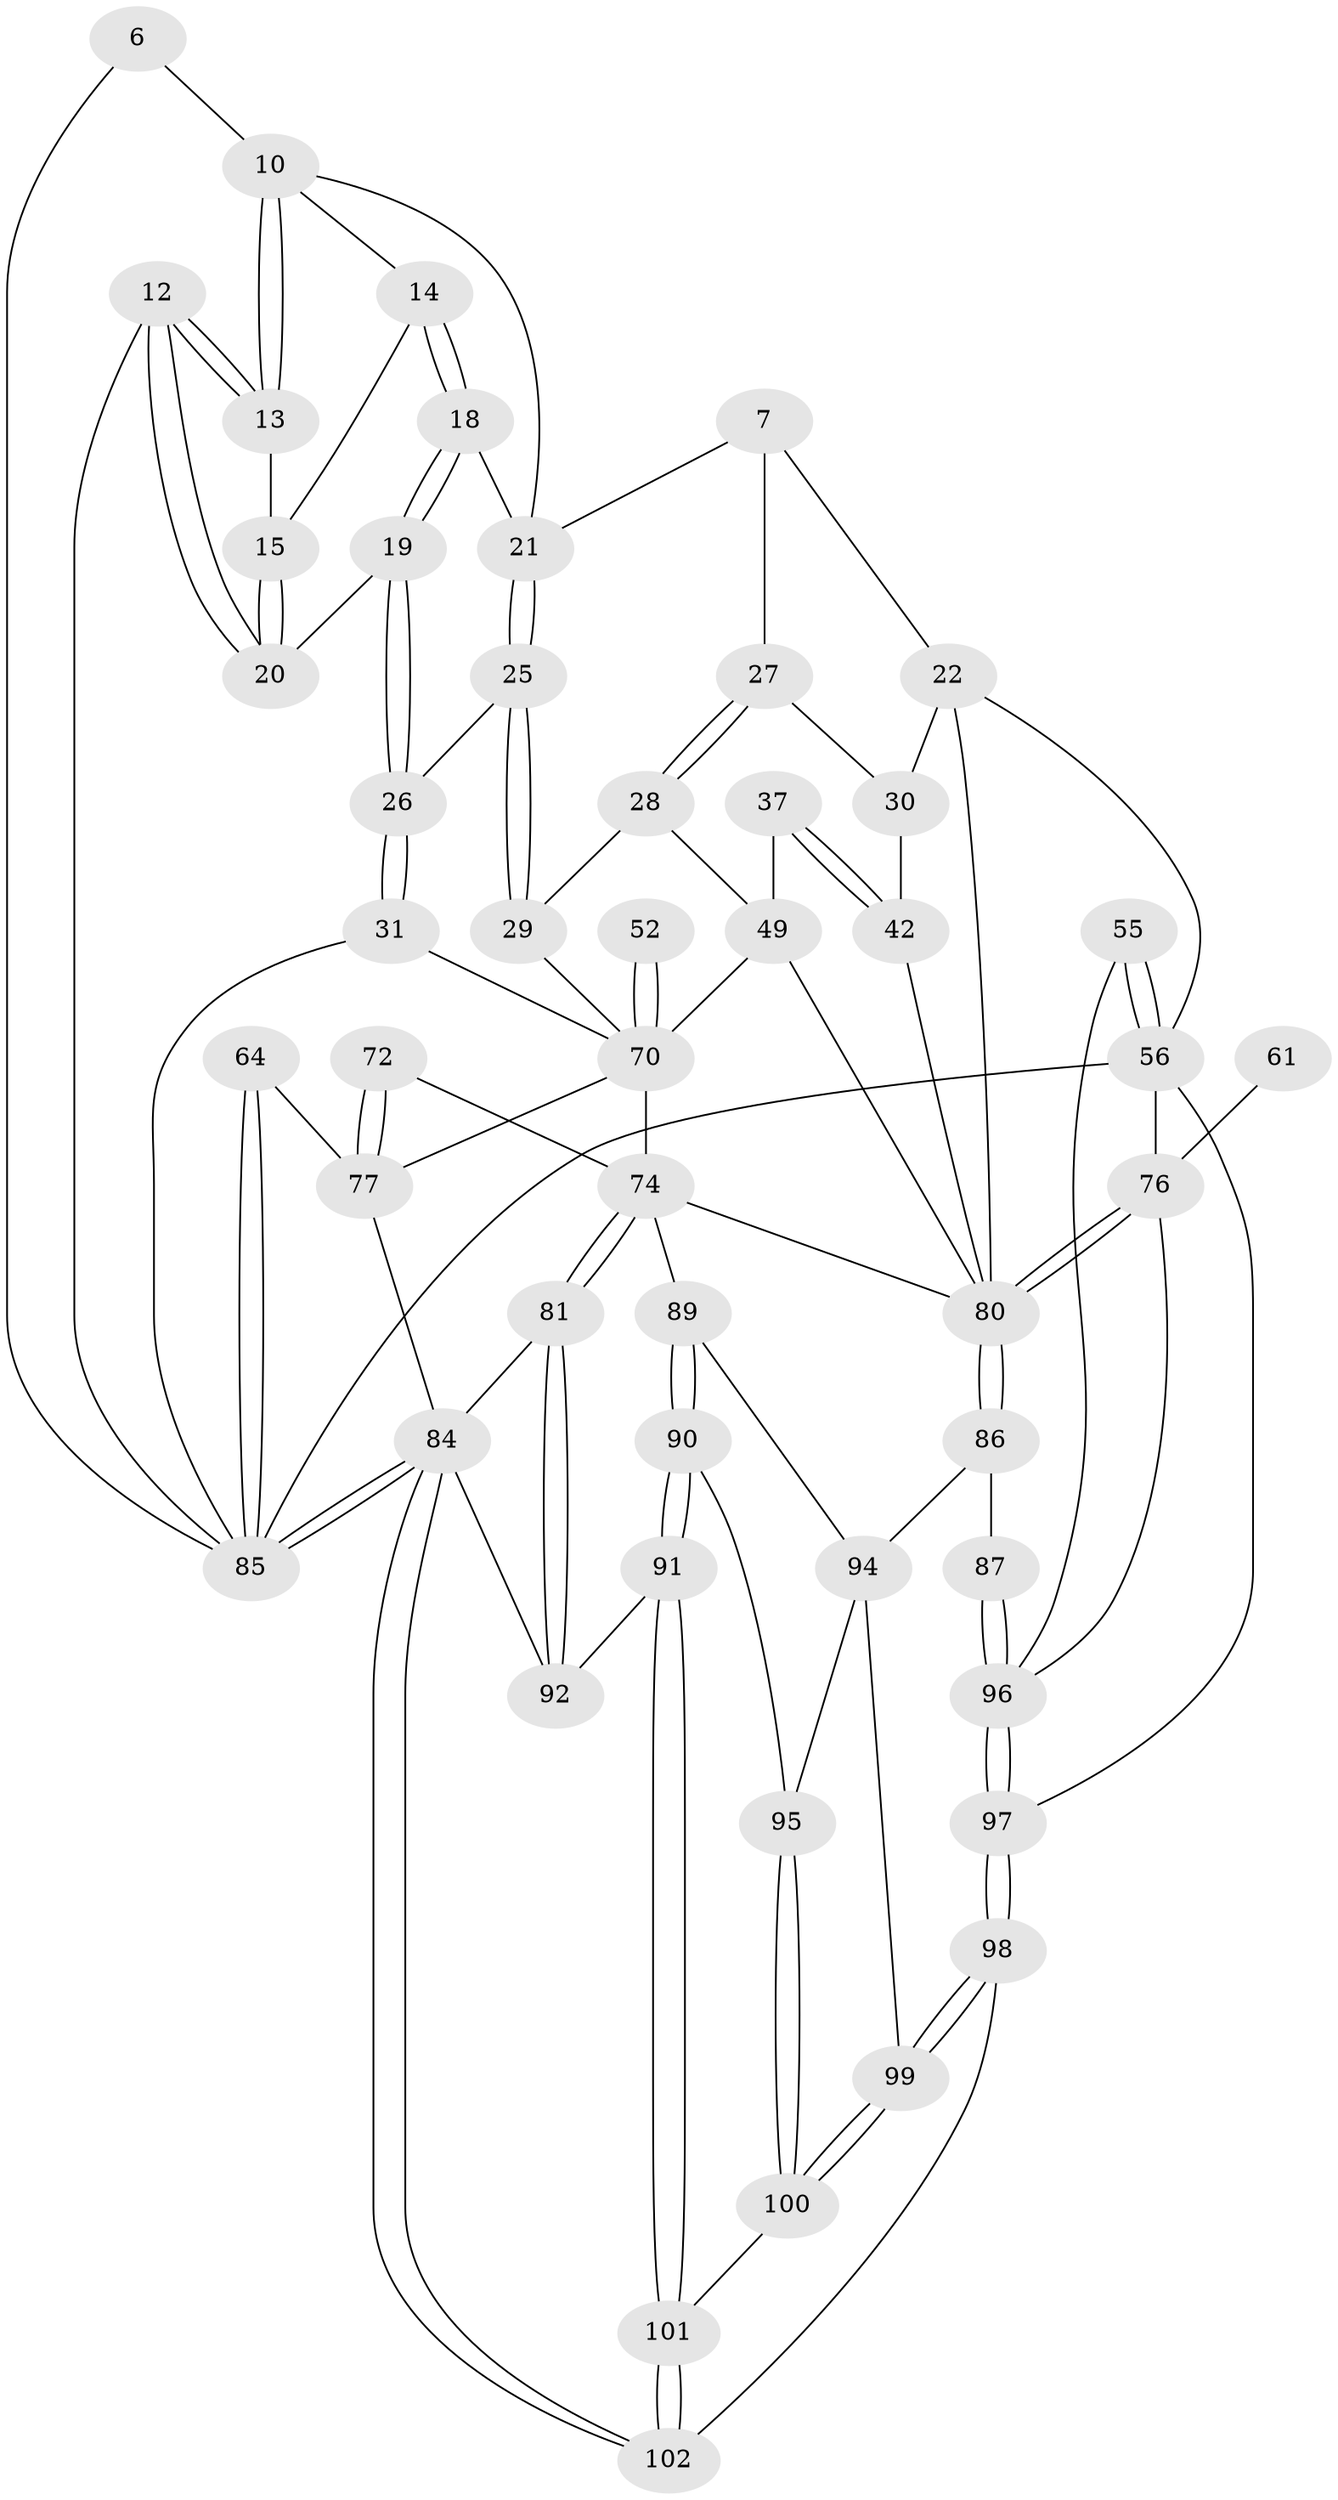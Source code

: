 // original degree distribution, {3: 0.0196078431372549, 4: 0.2549019607843137, 5: 0.49019607843137253, 6: 0.23529411764705882}
// Generated by graph-tools (version 1.1) at 2025/00/03/09/25 05:00:35]
// undirected, 51 vertices, 115 edges
graph export_dot {
graph [start="1"]
  node [color=gray90,style=filled];
  6 [pos="+0.3000248438457437+0"];
  7 [pos="+0.2910088260003306+0.1564404718510329",super="+2"];
  10 [pos="+0.12720250655671395+0.08683532555083255",super="+9"];
  12 [pos="+0+0.07370781114406069"];
  13 [pos="+0+0.08471748818619114"];
  14 [pos="+0.12697584667620856+0.17457149775269093"];
  15 [pos="+0.08350543297896072+0.15724550774010784"];
  18 [pos="+0.1274354117314914+0.18259725880507804"];
  19 [pos="+0.10517171576513915+0.21971284018934367"];
  20 [pos="+0.10331807829144375+0.218736600374654"];
  21 [pos="+0.2059681045253019+0.18843070353246916",super="+8"];
  22 [pos="+0.6623463428408619+0.2928170270680417",super="+3"];
  25 [pos="+0.17130173321959946+0.25498357629657825"];
  26 [pos="+0.11747508472729479+0.26988086777460996"];
  27 [pos="+0.3249159667732322+0.2343300771566664",super="+17"];
  28 [pos="+0.3153748717286046+0.2655219530570456"];
  29 [pos="+0.25851301950163436+0.2952010300676481"];
  30 [pos="+0.4517637825287831+0.25199086635912327",super="+24"];
  31 [pos="+0.06517754575537818+0.3816539818385913"];
  37 [pos="+0.46410560580161986+0.3381676829300782"];
  42 [pos="+0.5273811564604565+0.42306083822197177",super="+41+33+34"];
  49 [pos="+0.5019607182936947+0.48347544073079435",super="+38+39"];
  52 [pos="+0.2993820237402631+0.5175182831307512"];
  55 [pos="+1+0.9390536848753335"];
  56 [pos="+1+0.4730409813941248",super="+44+54"];
  61 [pos="+0.8445570860588525+0.4597934378186999"];
  64 [pos="+0+0.5451465019172165"];
  70 [pos="+0.2979071919097544+0.5466689213990517",super="+69+53"];
  72 [pos="+0.22208302536588675+0.5985923709370212"];
  74 [pos="+0.3016110136916026+0.6382541000475651",super="+73+71+68"];
  76 [pos="+0.7841755733037767+0.6437430014460782",super="+75+60+65"];
  77 [pos="+0.1470766873013903+0.6447953328754077",super="+63"];
  80 [pos="+0.7819039409604887+0.6489863727355586",super="+66+59"];
  81 [pos="+0.27519591994757964+0.7024502461595621"];
  84 [pos="+0+1",super="+83+82"];
  85 [pos="+0+1",super="+5+32"];
  86 [pos="+0.801821758119182+0.7331905787829719"];
  87 [pos="+0.8254924672550117+0.7456421222321719"];
  89 [pos="+0.37735176857460695+0.680104456346624",super="+88"];
  90 [pos="+0.37349124044916354+0.8103860658979074"];
  91 [pos="+0.3380272293464303+0.8390226810943483"];
  92 [pos="+0.27341323787096755+0.7402170305923472"];
  94 [pos="+0.5470279161561571+0.7244459513954633",super="+93"];
  95 [pos="+0.5177826488061039+0.7624082560469185"];
  96 [pos="+0.8566757265288518+0.7798491705076179",super="+79"];
  97 [pos="+0.8161066679305625+1"];
  98 [pos="+0.715087679955554+1"];
  99 [pos="+0.7008759391655235+1"];
  100 [pos="+0.5076611555698913+0.8645972098298511"];
  101 [pos="+0.3041845837053056+0.9864627629819611"];
  102 [pos="+0.23462166077239635+1"];
  6 -- 10;
  6 -- 85;
  7 -- 21;
  7 -- 27 [weight=2];
  7 -- 22;
  10 -- 13;
  10 -- 13;
  10 -- 21;
  10 -- 14;
  12 -- 13;
  12 -- 13;
  12 -- 20;
  12 -- 20;
  12 -- 85;
  13 -- 15;
  14 -- 15;
  14 -- 18;
  14 -- 18;
  15 -- 20;
  15 -- 20;
  18 -- 19;
  18 -- 19;
  18 -- 21;
  19 -- 20;
  19 -- 26;
  19 -- 26;
  21 -- 25;
  21 -- 25;
  22 -- 30;
  22 -- 56;
  22 -- 80;
  25 -- 26;
  25 -- 29;
  25 -- 29;
  26 -- 31;
  26 -- 31;
  27 -- 28;
  27 -- 28;
  27 -- 30 [weight=2];
  28 -- 29;
  28 -- 49;
  29 -- 70;
  30 -- 42 [weight=2];
  31 -- 85;
  31 -- 70;
  37 -- 42 [weight=2];
  37 -- 42;
  37 -- 49;
  42 -- 80 [weight=2];
  49 -- 70 [weight=2];
  49 -- 80;
  52 -- 70 [weight=3];
  52 -- 70;
  55 -- 56 [weight=2];
  55 -- 56;
  55 -- 96;
  56 -- 97;
  56 -- 85 [weight=2];
  56 -- 76 [weight=2];
  61 -- 76 [weight=3];
  64 -- 85 [weight=2];
  64 -- 85;
  64 -- 77;
  70 -- 77;
  70 -- 74 [weight=2];
  72 -- 77 [weight=2];
  72 -- 77;
  72 -- 74;
  74 -- 81;
  74 -- 81;
  74 -- 89 [weight=2];
  74 -- 80;
  76 -- 80 [weight=3];
  76 -- 80;
  76 -- 96;
  77 -- 84;
  80 -- 86;
  80 -- 86;
  81 -- 92;
  81 -- 92;
  81 -- 84;
  84 -- 85;
  84 -- 85;
  84 -- 102;
  84 -- 102;
  84 -- 92;
  86 -- 87;
  86 -- 94;
  87 -- 96 [weight=2];
  87 -- 96;
  89 -- 90;
  89 -- 90;
  89 -- 94;
  90 -- 91;
  90 -- 91;
  90 -- 95;
  91 -- 92;
  91 -- 101;
  91 -- 101;
  94 -- 95;
  94 -- 99;
  95 -- 100;
  95 -- 100;
  96 -- 97;
  96 -- 97;
  97 -- 98;
  97 -- 98;
  98 -- 99;
  98 -- 99;
  98 -- 102;
  99 -- 100;
  99 -- 100;
  100 -- 101;
  101 -- 102;
  101 -- 102;
}
